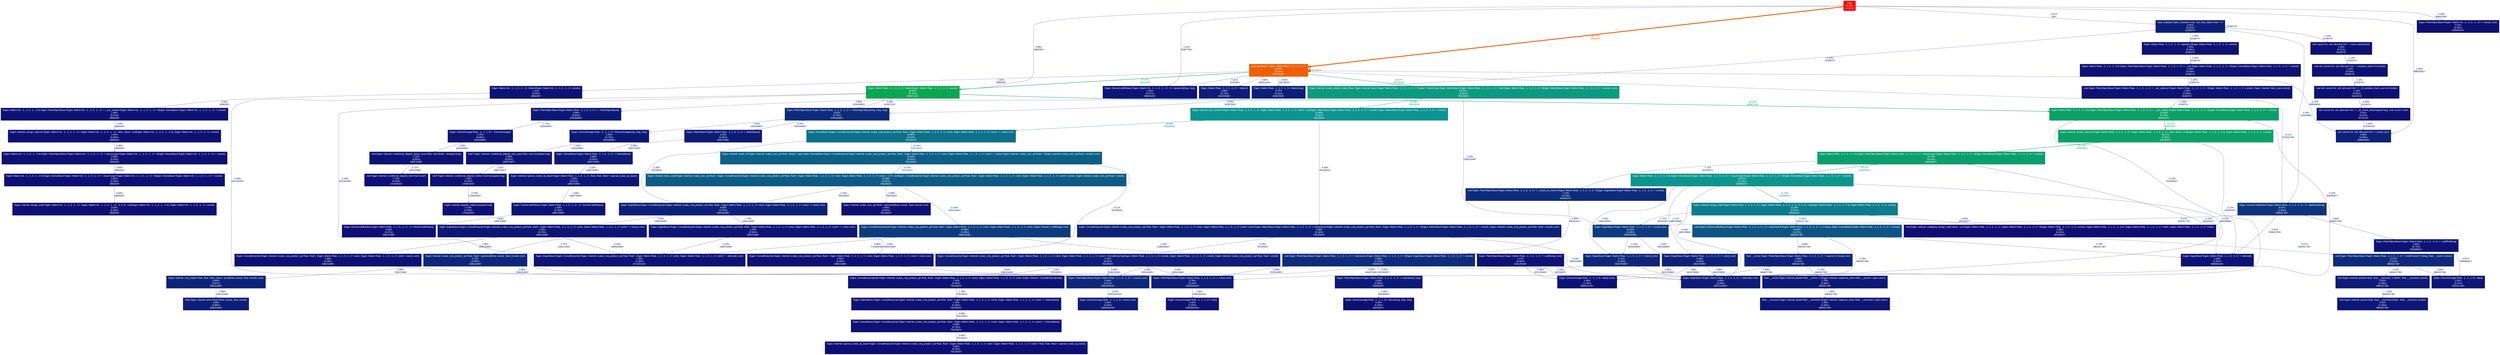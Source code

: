 digraph {
	graph [ranksep=0.25, fontname=Arial, nodesep=0.125];
	node [fontname=Arial, style=filled, height=0, width=0, shape=box, fontcolor=white];
	edge [fontname=Arial];
	1 [color="#fe0400", fontcolor="#ffffff", fontsize="10.00", label="main\n99.65%\n(0.41%)"];
	1 -> 2 [color="#f05e02", label="90.37%\n1856200×", arrowsize="0.95", fontsize="10.00", fontcolor="#f05e02", labeldistance="3.61", penwidth="3.61"];
	1 -> 3 [color="#0d1074", label="0.88%\n1856200×", arrowsize="0.35", fontsize="10.00", fontcolor="#0d1074", labeldistance="0.50", penwidth="0.50"];
	1 -> 26 [color="#0d1375", label="1.46%\n46887662×", arrowsize="0.35", fontsize="10.00", fontcolor="#0d1375", labeldistance="0.50", penwidth="0.50"];
	1 -> 32 [color="#0d1e78", label="4.01%\n100×", arrowsize="0.35", fontsize="10.00", fontcolor="#0d1e78", labeldistance="0.50", penwidth="0.50"];
	1 -> 54 [color="#0d1375", label="1.51%\n51857784×", arrowsize="0.35", fontsize="10.00", fontcolor="#0d1375", labeldistance="0.50", penwidth="0.50"];
	1 -> 87 [color="#0d0e73", label="0.29%\n89493766×", arrowsize="0.35", fontsize="10.00", fontcolor="#0d0e73", labeldistance="0.50", penwidth="0.50"];
	2 [color="#f05e02", fontcolor="#ffffff", fontsize="10.00", label="eval_tree(Node*, Eigen::Matrix<float, -1, 1, 0, -1, 1>)\n90.37%\n(4.05%)\n81067123×"];
	2 -> 67 [color="#0d1274", label="1.21%\n1856200×", arrowsize="0.35", fontsize="10.00", fontcolor="#0d1274", labeldistance="0.50", penwidth="0.50"];
	2 -> 3 [color="#0ba557", label="37.67%\n79210923×", arrowsize="0.61", fontsize="10.00", fontcolor="#0ba557", labeldistance="1.51", penwidth="1.51"];
	2 -> 37 [color="#0d1c77", label="3.58%\n158421846×", arrowsize="0.35", fontsize="10.00", fontcolor="#0d1c77", labeldistance="0.50", penwidth="0.50"];
	2 -> 7 [color="#0c9982", label="29.07%\n79210923×", arrowsize="0.54", fontsize="10.00", fontcolor="#0c9982", labeldistance="1.16", penwidth="1.16"];
	2 -> 2 [color="#f05e02", label="79210923×", arrowsize="0.95", fontsize="10.00", fontcolor="#f05e02", labeldistance="3.61", penwidth="3.61"];
	2 -> 17 [color="#0d317d", label="8.12%\n237632769×", arrowsize="0.35", fontsize="10.00", fontcolor="#0d317d", labeldistance="0.50", penwidth="0.50"];
	2 -> 35 [color="#0d1c77", label="3.58%\n79210923×", arrowsize="0.35", fontsize="10.00", fontcolor="#0d1c77", labeldistance="0.50", penwidth="0.50"];
	2 -> 54 [color="#0d0d73", label="0.11%\n3742320×", arrowsize="0.35", fontsize="10.00", fontcolor="#0d0d73", labeldistance="0.50", penwidth="0.50"];
	2 -> 26 [color="#0d1876", label="2.70%\n86650683×", arrowsize="0.35", fontsize="10.00", fontcolor="#0d1876", labeldistance="0.50", penwidth="0.50"];
	3 [color="#0ba652", fontcolor="#ffffff", fontsize="10.00", label="Eigen::Matrix<float, -1, 1, 0, -1, 1>::Matrix(Eigen::Matrix<float, -1, 1, 0, -1, 1> const&)\n38.56%\n(0.70%)\n81067123×"];
	3 -> 20 [color="#0d1b77", label="3.28%\n81067123×", arrowsize="0.35", fontsize="10.00", fontcolor="#0d1b77", labeldistance="0.50", penwidth="0.50"];
	3 -> 4 [color="#0b9f6d", label="33.36%\n81067123×", arrowsize="0.58", fontsize="10.00", fontcolor="#0b9f6d", labeldistance="1.33", penwidth="1.33"];
	3 -> 22 [color="#0d1074", label="0.69%\n162134246×", arrowsize="0.35", fontsize="10.00", fontcolor="#0d1074", labeldistance="0.50", penwidth="0.50"];
	3 -> 33 [color="#0d0f73", label="0.44%\n162134246×", arrowsize="0.35", fontsize="10.00", fontcolor="#0d0f73", labeldistance="0.50", penwidth="0.50"];
	4 [color="#0ba067", fontcolor="#ffffff", fontsize="10.00", label="Eigen::Matrix<float, -1, 1, 0, -1, 1>& Eigen::PlainObjectBase<Eigen::Matrix<float, -1, 1, 0, -1, 1> >::_set_noalias<Eigen::Matrix<float, -1, 1, 0, -1, 1> >(Eigen::DenseBase<Eigen::Matrix<float, -1, 1, 0, -1, 1> > const&)\n34.65%\n(0.19%)\n84205497×"];
	4 -> 36 [color="#0d0d73", label="0.12%\n84205497×", arrowsize="0.35", fontsize="10.00", fontcolor="#0d0d73", labeldistance="0.50", penwidth="0.50"];
	4 -> 5 [color="#0ba069", label="34.21%\n84205497×", arrowsize="0.58", fontsize="10.00", fontcolor="#0ba069", labeldistance="1.37", penwidth="1.37"];
	4 -> 55 [color="#0d0d73", label="0.13%\n84205497×", arrowsize="0.35", fontsize="10.00", fontcolor="#0d0d73", labeldistance="0.50", penwidth="0.50"];
	5 [color="#0ba069", fontcolor="#ffffff", fontsize="10.00", label="Eigen::internal::assign_selector<Eigen::Matrix<float, -1, 1, 0, -1, 1>, Eigen::Matrix<float, -1, 1, 0, -1, 1>, false, false>::run(Eigen::Matrix<float, -1, 1, 0, -1, 1>&, Eigen::Matrix<float, -1, 1, 0, -1, 1> const&)\n34.21%\n(0.36%)\n84205497×"];
	5 -> 36 [color="#0d0d73", label="0.12%\n84205497×", arrowsize="0.35", fontsize="10.00", fontcolor="#0d0d73", labeldistance="0.50", penwidth="0.50"];
	5 -> 6 [color="#0b9f6c", label="33.73%\n84205497×", arrowsize="0.58", fontsize="10.00", fontcolor="#0b9f6c", labeldistance="1.35", penwidth="1.35"];
	6 [color="#0b9f6c", fontcolor="#ffffff", fontsize="10.00", label="Eigen::Matrix<float, -1, 1, 0, -1, 1>& Eigen::PlainObjectBase<Eigen::Matrix<float, -1, 1, 0, -1, 1> >::lazyAssign<Eigen::Matrix<float, -1, 1, 0, -1, 1> >(Eigen::DenseBase<Eigen::Matrix<float, -1, 1, 0, -1, 1> > const&)\n33.73%\n(0.41%)\n84205497×"];
	6 -> 8 [color="#0c958f", label="26.07%\n84205497×", arrowsize="0.51", fontsize="10.00", fontcolor="#0c958f", labeldistance="1.04", penwidth="1.04"];
	6 -> 18 [color="#0d2c7c", label="7.12%\n84205497×", arrowsize="0.35", fontsize="10.00", fontcolor="#0d2c7c", labeldistance="0.50", penwidth="0.50"];
	6 -> 36 [color="#0d0d73", label="0.12%\n84205497×", arrowsize="0.35", fontsize="10.00", fontcolor="#0d0d73", labeldistance="0.50", penwidth="0.50"];
	7 [color="#0c9982", fontcolor="#ffffff", fontsize="10.00", label="Eigen::internal::scalar_product_traits<float, Eigen::internal::traits<Eigen::Matrix<float, -1, 1, 0, -1, 1> >::Scalar>::ReturnType Eigen::MatrixBase<Eigen::Matrix<float, -1, 1, 0, -1, 1> >::dot<Eigen::Matrix<float, -1, 1, 0, -1, 1> >(Eigen::MatrixBase<Eigen::Matrix<float, -1, 1, 0, -1, 1> > const&) const\n29.07%\n(0.96%)\n79210923×"];
	7 -> 16 [color="#0d1a77", label="3.23%\n158421846×", arrowsize="0.35", fontsize="10.00", fontcolor="#0d1a77", labeldistance="0.50", penwidth="0.50"];
	7 -> 9 [color="#0c9393", label="24.88%\n79210923×", arrowsize="0.50", fontsize="10.00", fontcolor="#0c9393", labeldistance="1.00", penwidth="1.00"];
	8 [color="#0c958f", fontcolor="#ffffff", fontsize="10.00", label="Eigen::Matrix<float, -1, 1, 0, -1, 1>& Eigen::DenseBase<Eigen::Matrix<float, -1, 1, 0, -1, 1> >::lazyAssign<Eigen::Matrix<float, -1, 1, 0, -1, 1> >(Eigen::DenseBase<Eigen::Matrix<float, -1, 1, 0, -1, 1> > const&)\n26.07%\n(1.13%)\n84205497×"];
	8 -> 36 [color="#0d0e73", label="0.24%\n168410994×", arrowsize="0.35", fontsize="10.00", fontcolor="#0d0e73", labeldistance="0.50", penwidth="0.50"];
	8 -> 28 [color="#0d1274", label="1.17%\n168410994×", arrowsize="0.35", fontsize="10.00", fontcolor="#0d1274", labeldistance="0.50", penwidth="0.50"];
	8 -> 10 [color="#0c7c8f", label="21.35%\n84205497×", arrowsize="0.46", fontsize="10.00", fontcolor="#0c7c8f", labeldistance="0.85", penwidth="0.85"];
	8 -> 55 [color="#0d0e73", label="0.27%\n168410994×", arrowsize="0.35", fontsize="10.00", fontcolor="#0d0e73", labeldistance="0.50", penwidth="0.50"];
	8 -> 24 [color="#0d1375", label="1.45%\n168410994×", arrowsize="0.35", fontsize="10.00", fontcolor="#0d1375", labeldistance="0.50", penwidth="0.50"];
	9 [color="#0c9393", fontcolor="#ffffff", fontsize="10.00", label="Eigen::internal::dot_nocheck<Eigen::Matrix<float, -1, 1, 0, -1, 1>, Eigen::Matrix<float, -1, 1, 0, -1, 1>, false>::run(Eigen::MatrixBase<Eigen::Matrix<float, -1, 1, 0, -1, 1> > const&, Eigen::MatrixBase<Eigen::Matrix<float, -1, 1, 0, -1, 1> > const&)\n24.88%\n(0.81%)\n79210923×"];
	9 -> 11 [color="#0c718c", label="19.60%\n79210923×", arrowsize="0.44", fontsize="10.00", fontcolor="#0c718c", labeldistance="0.78", penwidth="0.78"];
	9 -> 30 [color="#0d2078", label="4.38%\n79210923×", arrowsize="0.35", fontsize="10.00", fontcolor="#0d2078", labeldistance="0.50", penwidth="0.50"];
	10 [color="#0c7c8f", fontcolor="#ffffff", fontsize="10.00", label="Eigen::internal::assign_impl<Eigen::Matrix<float, -1, 1, 0, -1, 1>, Eigen::Matrix<float, -1, 1, 0, -1, 1>, 3, 0, 0>::run(Eigen::Matrix<float, -1, 1, 0, -1, 1>&, Eigen::Matrix<float, -1, 1, 0, -1, 1> const&)\n21.35%\n(3.92%)\n84205497×"];
	10 -> 16 [color="#0d1475", label="1.72%\n84205497×", arrowsize="0.35", fontsize="10.00", fontcolor="#0d1475", labeldistance="0.50", penwidth="0.50"];
	10 -> 83 [color="#0d0f74", label="0.65%\n84205497×", arrowsize="0.35", fontsize="10.00", fontcolor="#0d0f74", labeldistance="0.50", penwidth="0.50"];
	10 -> 14 [color="#0c5486", label="14.80%\n486402738×", arrowsize="0.38", fontsize="10.00", fontcolor="#0c5486", labeldistance="0.59", penwidth="0.59"];
	11 [color="#0c718c", fontcolor="#ffffff", fontsize="10.00", label="Eigen::DenseBase<Eigen::CwiseBinaryOp<Eigen::internal::scalar_conj_product_op<float, float>, Eigen::Matrix<float, -1, 1, 0, -1, 1> const, Eigen::Matrix<float, -1, 1, 0, -1, 1> const> >::sum() const\n19.60%\n(0.63%)\n79210923×"];
	11 -> 12 [color="#0c5f88", label="16.64%\n79210923×", arrowsize="0.41", fontsize="10.00", fontcolor="#0c5f88", labeldistance="0.67", penwidth="0.67"];
	11 -> 29 [color="#0d1676", label="2.25%\n79210923×", arrowsize="0.35", fontsize="10.00", fontcolor="#0d1676", labeldistance="0.50", penwidth="0.50"];
	12 [color="#0c5f88", fontcolor="#ffffff", fontsize="10.00", label="Eigen::internal::result_of<Eigen::internal::scalar_sum_op<float> (float)>::type Eigen::DenseBase<Eigen::CwiseBinaryOp<Eigen::internal::scalar_conj_product_op<float, float>, Eigen::Matrix<float, -1, 1, 0, -1, 1> const, Eigen::Matrix<float, -1, 1, 0, -1, 1> const> >::redux<Eigen::internal::scalar_sum_op<float> >(Eigen::internal::scalar_sum_op<float> const&) const\n16.64%\n(0.54%)\n79210923×"];
	12 -> 66 [color="#0d0d73", label="0.11%\n79210923×", arrowsize="0.35", fontsize="10.00", fontcolor="#0d0d73", labeldistance="0.50", penwidth="0.50"];
	12 -> 13 [color="#0c5b87", label="15.99%\n79210923×", arrowsize="0.40", fontsize="10.00", fontcolor="#0c5b87", labeldistance="0.64", penwidth="0.64"];
	13 [color="#0c5b87", fontcolor="#ffffff", fontsize="10.00", label="Eigen::internal::redux_impl<Eigen::internal::scalar_sum_op<float>, Eigen::CwiseBinaryOp<Eigen::internal::scalar_conj_product_op<float, float>, Eigen::Matrix<float, -1, 1, 0, -1, 1> const, Eigen::Matrix<float, -1, 1, 0, -1, 1> const>, 3, 0>::run(Eigen::CwiseBinaryOp<Eigen::internal::scalar_conj_product_op<float, float>, Eigen::Matrix<float, -1, 1, 0, -1, 1> const, Eigen::Matrix<float, -1, 1, 0, -1, 1> const> const&, Eigen::internal::scalar_sum_op<float> const&)\n15.99%\n(2.91%)\n79210923×"];
	13 -> 29 [color="#0d1676", label="2.25%\n79210923×", arrowsize="0.35", fontsize="10.00", fontcolor="#0d1676", labeldistance="0.50", penwidth="0.50"];
	13 -> 85 [color="#0d0f73", label="0.56%\n79210923×", arrowsize="0.35", fontsize="10.00", fontcolor="#0d0f73", labeldistance="0.50", penwidth="0.50"];
	13 -> 15 [color="#0d3b80", label="10.08%\n158421846×", arrowsize="0.35", fontsize="10.00", fontcolor="#0d3b80", labeldistance="0.50", penwidth="0.50"];
	14 [color="#0c5486", fontcolor="#ffffff", fontsize="10.00", label="void Eigen::DenseCoeffsBase<Eigen::Matrix<float, -1, 1, 0, -1, 1>, 1>::copyPacket<Eigen::Matrix<float, -1, 1, 0, -1, 1>, 1, 1>(long, Eigen::DenseBase<Eigen::Matrix<float, -1, 1, 0, -1, 1> > const&)\n14.80%\n(2.27%)\n486402738×"];
	14 -> 27 [color="#0d2179", label="4.68%\n486402738×", arrowsize="0.35", fontsize="10.00", fontcolor="#0d2179", labeldistance="0.50", penwidth="0.50"];
	14 -> 36 [color="#0d1074", label="0.70%\n486402738×", arrowsize="0.35", fontsize="10.00", fontcolor="#0d1074", labeldistance="0.50", penwidth="0.50"];
	14 -> 21 [color="#0d297b", label="6.37%\n486402738×", arrowsize="0.35", fontsize="10.00", fontcolor="#0d297b", labeldistance="0.50", penwidth="0.50"];
	14 -> 55 [color="#0d1074", label="0.78%\n486402738×", arrowsize="0.35", fontsize="10.00", fontcolor="#0d1074", labeldistance="0.50", penwidth="0.50"];
	15 [color="#0d3b80", fontcolor="#ffffff", fontsize="10.00", label="Eigen::CwiseBinaryOpImpl<Eigen::internal::scalar_conj_product_op<float, float>, Eigen::Matrix<float, -1, 1, 0, -1, 1> const, Eigen::Matrix<float, -1, 1, 0, -1, 1> const, Eigen::Dense>::coeff(long) const\n10.08%\n(1.28%)\n158421846×"];
	15 -> 65 [color="#0d1274", label="1.25%\n316843692×", arrowsize="0.35", fontsize="10.00", fontcolor="#0d1274", labeldistance="0.50", penwidth="0.50"];
	15 -> 66 [color="#0d1074", label="0.68%\n475265538×", arrowsize="0.35", fontsize="10.00", fontcolor="#0d1074", labeldistance="0.50", penwidth="0.50"];
	15 -> 23 [color="#0d267a", label="5.75%\n158421846×", arrowsize="0.35", fontsize="10.00", fontcolor="#0d267a", labeldistance="0.50", penwidth="0.50"];
	16 [color="#0d3b80", fontcolor="#ffffff", fontsize="10.00", label="Eigen::EigenBase<Eigen::Matrix<float, -1, 1, 0, -1, 1> >::size() const\n10.05%\n(2.38%)\n493259096×"];
	16 -> 24 [color="#0d1f78", label="4.25%\n493259096×", arrowsize="0.35", fontsize="10.00", fontcolor="#0d1f78", labeldistance="0.50", penwidth="0.50"];
	16 -> 28 [color="#0d1b77", label="3.42%\n493259096×", arrowsize="0.35", fontsize="10.00", fontcolor="#0d1b77", labeldistance="0.50", penwidth="0.50"];
	17 [color="#0d337e", fontcolor="#ffffff", fontsize="10.00", label="Eigen::DenseCoeffsBase<Eigen::Matrix<float, -1, 1, 0, -1, 1>, 1>::operator()(long)\n8.57%\n(1.50%)\n250631753×"];
	17 -> 16 [color="#0d2379", label="5.11%\n250631753×", arrowsize="0.35", fontsize="10.00", fontcolor="#0d2379", labeldistance="0.50", penwidth="0.50"];
	17 -> 56 [color="#0d1375", label="1.56%\n250631753×", arrowsize="0.35", fontsize="10.00", fontcolor="#0d1375", labeldistance="0.50", penwidth="0.50"];
	17 -> 55 [color="#0d0e73", label="0.40%\n250631753×", arrowsize="0.35", fontsize="10.00", fontcolor="#0d0e73", labeldistance="0.50", penwidth="0.50"];
	18 [color="#0d2c7c", fontcolor="#ffffff", fontsize="10.00", label="void Eigen::PlainObjectBase<Eigen::Matrix<float, -1, 1, 0, -1, 1> >::_resize_to_match<Eigen::Matrix<float, -1, 1, 0, -1, 1> >(Eigen::EigenBase<Eigen::Matrix<float, -1, 1, 0, -1, 1> > const&)\n7.12%\n(0.13%)\n84205497×"];
	18 -> 19 [color="#0d2c7c", label="6.99%\n84205497×", arrowsize="0.35", fontsize="10.00", fontcolor="#0d2c7c", labeldistance="0.50", penwidth="0.50"];
	19 [color="#0d2c7c", fontcolor="#ffffff", fontsize="10.00", label="void Eigen::PlainObjectBase<Eigen::Matrix<float, -1, 1, 0, -1, 1> >::resizeLike<Eigen::Matrix<float, -1, 1, 0, -1, 1> >(Eigen::EigenBase<Eigen::Matrix<float, -1, 1, 0, -1, 1> > const&)\n6.99%\n(1.91%)\n84205497×"];
	19 -> 41 [color="#0d1a77", label="3.20%\n84205497×", arrowsize="0.35", fontsize="10.00", fontcolor="#0d1a77", labeldistance="0.50", penwidth="0.50"];
	19 -> 36 [color="#0d0d73", label="0.12%\n84205497×", arrowsize="0.35", fontsize="10.00", fontcolor="#0d0d73", labeldistance="0.50", penwidth="0.50"];
	19 -> 22 [color="#0d1174", label="1.08%\n252616491×", arrowsize="0.35", fontsize="10.00", fontcolor="#0d1174", labeldistance="0.50", penwidth="0.50"];
	19 -> 33 [color="#0d1074", label="0.69%\n252616491×", arrowsize="0.35", fontsize="10.00", fontcolor="#0d1074", labeldistance="0.50", penwidth="0.50"];
	20 [color="#0d2a7b", fontcolor="#ffffff", fontsize="10.00", label="Eigen::PlainObjectBase<Eigen::Matrix<float, -1, 1, 0, -1, 1> >::PlainObjectBase(long, long, long)\n6.62%\n(0.73%)\n163434982×"];
	20 -> 40 [color="#0d1b77", label="3.24%\n163434982×", arrowsize="0.35", fontsize="10.00", fontcolor="#0d1b77", labeldistance="0.50", penwidth="0.50"];
	20 -> 45 [color="#0d1876", label="2.64%\n163434982×", arrowsize="0.35", fontsize="10.00", fontcolor="#0d1876", labeldistance="0.50", penwidth="0.50"];
	21 [color="#0d297b", fontcolor="#ffffff", fontsize="10.00", label="void Eigen::PlainObjectBase<Eigen::Matrix<float, -1, 1, 0, -1, 1> >::writePacket<1>(long, float __vector const&)\n6.37%\n(1.31%)\n486402738×"];
	21 -> 46 [color="#0d1475", label="1.64%\n486402738×", arrowsize="0.35", fontsize="10.00", fontcolor="#0d1475", labeldistance="0.50", penwidth="0.50"];
	21 -> 38 [color="#0d1b77", label="3.42%\n486402738×", arrowsize="0.35", fontsize="10.00", fontcolor="#0d1b77", labeldistance="0.50", penwidth="0.50"];
	22 [color="#0d277a", fontcolor="#ffffff", fontsize="10.00", label="Eigen::PlainObjectBase<Eigen::Matrix<float, -1, 1, 0, -1, 1> >::rows() const\n5.94%\n(2.61%)\n1393264519×"];
	22 -> 39 [color="#0d1b77", label="3.33%\n1393264519×", arrowsize="0.35", fontsize="10.00", fontcolor="#0d1b77", labeldistance="0.50", penwidth="0.50"];
	23 [color="#0d267a", fontcolor="#ffffff", fontsize="10.00", label="Eigen::internal::scalar_conj_product_op<float, float>::operator()(float const&, float const&) const\n5.75%\n(0.90%)\n158421846×"];
	23 -> 25 [color="#0d2279", label="4.85%\n158421846×", arrowsize="0.35", fontsize="10.00", fontcolor="#0d2279", labeldistance="0.50", penwidth="0.50"];
	24 [color="#0d267a", fontcolor="#ffffff", fontsize="10.00", label="Eigen::EigenBase<Eigen::Matrix<float, -1, 1, 0, -1, 1> >::rows() const\n5.71%\n(1.93%)\n661670090×"];
	24 -> 36 [color="#0d1174", label="0.95%\n661670090×", arrowsize="0.35", fontsize="10.00", fontcolor="#0d1174", labeldistance="0.50", penwidth="0.50"];
	24 -> 22 [color="#0d1976", label="2.82%\n661670090×", arrowsize="0.35", fontsize="10.00", fontcolor="#0d1976", labeldistance="0.50", penwidth="0.50"];
	25 [color="#0d2279", fontcolor="#ffffff", fontsize="10.00", label="Eigen::internal::conj_helper<float, float, false, false>::pmul(float const&, float const&) const\n4.85%\n(0.87%)\n158421846×"];
	25 -> 31 [color="#0d1e78", label="3.98%\n158421846×", arrowsize="0.35", fontsize="10.00", fontcolor="#0d1e78", labeldistance="0.50", penwidth="0.50"];
	26 [color="#0d2179", fontcolor="#ffffff", fontsize="10.00", label="std::vector<int, std::allocator<int> >::size() const\n4.68%\n(4.68%)\n149850640×"];
	27 [color="#0d2179", fontcolor="#ffffff", fontsize="10.00", label="float __vector Eigen::PlainObjectBase<Eigen::Matrix<float, -1, 1, 0, -1, 1> >::packet<1>(long) const\n4.68%\n(1.01%)\n486402738×"];
	27 -> 60 [color="#0d1074", label="0.88%\n486402738×", arrowsize="0.35", fontsize="10.00", fontcolor="#0d1074", labeldistance="0.50", penwidth="0.50"];
	27 -> 44 [color="#0d1976", label="2.79%\n486402738×", arrowsize="0.35", fontsize="10.00", fontcolor="#0d1976", labeldistance="0.50", penwidth="0.50"];
	28 [color="#0d2179", fontcolor="#ffffff", fontsize="10.00", label="Eigen::EigenBase<Eigen::Matrix<float, -1, 1, 0, -1, 1> >::cols() const\n4.58%\n(1.83%)\n661670090×"];
	28 -> 33 [color="#0d1475", label="1.80%\n661670090×", arrowsize="0.35", fontsize="10.00", fontcolor="#0d1475", labeldistance="0.50", penwidth="0.50"];
	28 -> 36 [color="#0d1174", label="0.95%\n661670090×", arrowsize="0.35", fontsize="10.00", fontcolor="#0d1174", labeldistance="0.50", penwidth="0.50"];
	29 [color="#0d2079", fontcolor="#ffffff", fontsize="10.00", label="Eigen::EigenBase<Eigen::CwiseBinaryOp<Eigen::internal::scalar_conj_product_op<float, float>, Eigen::Matrix<float, -1, 1, 0, -1, 1> const, Eigen::Matrix<float, -1, 1, 0, -1, 1> const> >::size() const\n4.50%\n(0.76%)\n158421846×"];
	29 -> 50 [color="#0d1575", label="2.04%\n158421846×", arrowsize="0.35", fontsize="10.00", fontcolor="#0d1575", labeldistance="0.50", penwidth="0.50"];
	29 -> 53 [color="#0d1475", label="1.70%\n158421846×", arrowsize="0.35", fontsize="10.00", fontcolor="#0d1475", labeldistance="0.50", penwidth="0.50"];
	30 [color="#0d2078", fontcolor="#ffffff", fontsize="10.00", label="Eigen::CwiseBinaryOp<Eigen::internal::scalar_conj_product_op<float, float>, Eigen::Matrix<float, -1, 1, 0, -1, 1> const, Eigen::Matrix<float, -1, 1, 0, -1, 1> const> const Eigen::MatrixBase<Eigen::Matrix<float, -1, 1, 0, -1, 1> >::binaryExpr<Eigen::internal::scalar_conj_product_op<float, float>, Eigen::Matrix<float, -1, 1, 0, -1, 1> >(Eigen::MatrixBase<Eigen::Matrix<float, -1, 1, 0, -1, 1> > const&, Eigen::internal::scalar_conj_product_op<float, float> const&) const\n4.38%\n(0.40%)\n79210923×"];
	30 -> 34 [color="#0d1d78", label="3.76%\n79210923×", arrowsize="0.35", fontsize="10.00", fontcolor="#0d1d78", labeldistance="0.50", penwidth="0.50"];
	30 -> 36 [color="#0d0e73", label="0.23%\n158421846×", arrowsize="0.35", fontsize="10.00", fontcolor="#0d0e73", labeldistance="0.50", penwidth="0.50"];
	31 [color="#0d1e78", fontcolor="#ffffff", fontsize="10.00", label="float Eigen::internal::pmul<float>(float const&, float const&)\n3.98%\n(3.98%)\n158421846×"];
	32 [color="#0d1e78", fontcolor="#ffffff", fontsize="10.00", label="load_node(std::basic_ifstream<char, std::char_traits<char> >*)\n4.01%\n(0.31%)\n3138374×"];
	32 -> 32 [color="#0d1e78", label="3138274×", arrowsize="0.35", fontsize="10.00", fontcolor="#0d1e78", labeldistance="0.50", penwidth="0.50"];
	32 -> 35 [color="#0d0d73", label="0.14%\n3138374×", arrowsize="0.35", fontsize="10.00", fontcolor="#0d0d73", labeldistance="0.50", penwidth="0.50"];
	32 -> 17 [color="#0d0f73", label="0.43%\n12553496×", arrowsize="0.35", fontsize="10.00", fontcolor="#0d0f73", labeldistance="0.50", penwidth="0.50"];
	32 -> 62 [color="#0d1274", label="1.35%\n3138374×", arrowsize="0.35", fontsize="10.00", fontcolor="#0d1274", labeldistance="0.50", penwidth="0.50"];
	32 -> 69 [color="#0d1174", label="1.15%\n3142674×", arrowsize="0.35", fontsize="10.00", fontcolor="#0d1174", labeldistance="0.50", penwidth="0.50"];
	33 [color="#0d1d78", fontcolor="#ffffff", fontsize="10.00", label="Eigen::PlainObjectBase<Eigen::Matrix<float, -1, 1, 0, -1, 1> >::cols() const\n3.79%\n(2.24%)\n1393264519×"];
	33 -> 58 [color="#0d1375", label="1.55%\n1393264519×", arrowsize="0.35", fontsize="10.00", fontcolor="#0d1375", labeldistance="0.50", penwidth="0.50"];
	34 [color="#0d1d78", fontcolor="#ffffff", fontsize="10.00", label="Eigen::CwiseBinaryOp<Eigen::internal::scalar_conj_product_op<float, float>, Eigen::Matrix<float, -1, 1, 0, -1, 1> const, Eigen::Matrix<float, -1, 1, 0, -1, 1> const>::CwiseBinaryOp(Eigen::Matrix<float, -1, 1, 0, -1, 1> const&, Eigen::Matrix<float, -1, 1, 0, -1, 1> const&, Eigen::internal::scalar_conj_product_op<float, float> const&)\n3.76%\n(0.95%)\n79210923×"];
	34 -> 33 [color="#0d0f73", label="0.43%\n158421846×", arrowsize="0.35", fontsize="10.00", fontcolor="#0d0f73", labeldistance="0.50", penwidth="0.50"];
	34 -> 59 [color="#0d1375", label="1.54%\n79210923×", arrowsize="0.35", fontsize="10.00", fontcolor="#0d1375", labeldistance="0.50", penwidth="0.50"];
	34 -> 22 [color="#0d1074", label="0.68%\n158421846×", arrowsize="0.35", fontsize="10.00", fontcolor="#0d1074", labeldistance="0.50", penwidth="0.50"];
	35 [color="#0d1d78", fontcolor="#ffffff", fontsize="10.00", label="Eigen::Matrix<float, -1, 1, 0, -1, 1>::Matrix(long)\n3.72%\n(0.31%)\n82367859×"];
	35 -> 20 [color="#0d1b77", label="3.33%\n82367859×", arrowsize="0.35", fontsize="10.00", fontcolor="#0d1b77", labeldistance="0.50", penwidth="0.50"];
	36 [color="#0d1c77", fontcolor="#ffffff", fontsize="10.00", label="Eigen::EigenBase<Eigen::Matrix<float, -1, 1, 0, -1, 1> >::derived() const\n3.69%\n(3.69%)\n2567018365×"];
	37 [color="#0d1c77", fontcolor="#ffffff", fontsize="10.00", label="Eigen::Matrix<float, -1, 1, 0, -1, 1>::~Matrix()\n3.69%\n(0.73%)\n163434982×"];
	37 -> 42 [color="#0d1977", label="2.96%\n163434982×", arrowsize="0.35", fontsize="10.00", fontcolor="#0d1977", labeldistance="0.50", penwidth="0.50"];
	38 [color="#0d1b77", fontcolor="#ffffff", fontsize="10.00", label="void Eigen::internal::pstoret<float, float __vector(4), 1>(float*, float __vector(4) const&)\n3.42%\n(1.09%)\n486402738×"];
	38 -> 47 [color="#0d1776", label="2.33%\n486402738×", arrowsize="0.35", fontsize="10.00", fontcolor="#0d1776", labeldistance="0.50", penwidth="0.50"];
	39 [color="#0d1b77", fontcolor="#ffffff", fontsize="10.00", label="Eigen::DenseStorage<float, -1, -1, 1, 0>::rows() const\n3.33%\n(3.33%)\n1393264519×"];
	40 [color="#0d1b77", fontcolor="#ffffff", fontsize="10.00", label="Eigen::MatrixBase<Eigen::Matrix<float, -1, 1, 0, -1, 1> >::MatrixBase()\n3.30%\n(0.45%)\n166573356×"];
	40 -> 43 [color="#0d1976", label="2.86%\n166573356×", arrowsize="0.35", fontsize="10.00", fontcolor="#0d1976", labeldistance="0.50", penwidth="0.50"];
	41 [color="#0d1a77", fontcolor="#ffffff", fontsize="10.00", label="Eigen::PlainObjectBase<Eigen::Matrix<float, -1, 1, 0, -1, 1> >::resize(long, long)\n3.20%\n(2.65%)\n84205497×"];
	41 -> 86 [color="#0d0f73", label="0.55%\n84205497×", arrowsize="0.35", fontsize="10.00", fontcolor="#0d0f73", labeldistance="0.50", penwidth="0.50"];
	42 [color="#0d1977", fontcolor="#ffffff", fontsize="10.00", label="Eigen::PlainObjectBase<Eigen::Matrix<float, -1, 1, 0, -1, 1> >::~PlainObjectBase()\n2.96%\n(0.82%)\n163434982×"];
	42 -> 49 [color="#0d1675", label="2.14%\n163434982×", arrowsize="0.35", fontsize="10.00", fontcolor="#0d1675", labeldistance="0.50", penwidth="0.50"];
	43 [color="#0d1976", fontcolor="#ffffff", fontsize="10.00", label="Eigen::DenseBase<Eigen::Matrix<float, -1, 1, 0, -1, 1> >::DenseBase()\n2.86%\n(0.65%)\n166573356×"];
	43 -> 48 [color="#0d1676", label="2.20%\n166573356×", arrowsize="0.35", fontsize="10.00", fontcolor="#0d1676", labeldistance="0.50", penwidth="0.50"];
	44 [color="#0d1976", fontcolor="#ffffff", fontsize="10.00", label="float __vector Eigen::internal::ploadt<float __vector, 1>(Eigen::internal::unpacket_traits<float __vector>::type const*)\n2.79%\n(0.86%)\n486402738×"];
	44 -> 52 [color="#0d1575", label="1.93%\n486402738×", arrowsize="0.35", fontsize="10.00", fontcolor="#0d1575", labeldistance="0.50", penwidth="0.50"];
	45 [color="#0d1876", fontcolor="#ffffff", fontsize="10.00", label="Eigen::DenseStorage<float, -1, -1, 1, 0>::DenseStorage(long, long, long)\n2.64%\n(0.74%)\n163434982×"];
	45 -> 51 [color="#0d1575", label="1.90%\n163434982×", arrowsize="0.35", fontsize="10.00", fontcolor="#0d1575", labeldistance="0.50", penwidth="0.50"];
	46 [color="#0d1776", fontcolor="#ffffff", fontsize="10.00", label="Eigen::DenseStorage<float, -1, -1, 1, 0>::data()\n2.51%\n(2.51%)\n743311239×"];
	47 [color="#0d1776", fontcolor="#ffffff", fontsize="10.00", label="void Eigen::internal::pstore<float, float __vector(4)>(float*, float __vector(4) const&)\n2.33%\n(2.33%)\n486402738×"];
	48 [color="#0d1676", fontcolor="#ffffff", fontsize="10.00", label="Eigen::internal::special_scalar_op_base<Eigen::Matrix<float, -1, 1, 0, -1, 1>, float, float, false>::special_scalar_op_base()\n2.20%\n(0.61%)\n166573356×"];
	48 -> 57 [color="#0d1375", label="1.59%\n166573356×", arrowsize="0.35", fontsize="10.00", fontcolor="#0d1375", labeldistance="0.50", penwidth="0.50"];
	49 [color="#0d1675", fontcolor="#ffffff", fontsize="10.00", label="Eigen::DenseStorage<float, -1, -1, 1, 0>::~DenseStorage()\n2.14%\n(0.86%)\n163434982×"];
	49 -> 64 [color="#0d1274", label="1.28%\n163434982×", arrowsize="0.35", fontsize="10.00", fontcolor="#0d1274", labeldistance="0.50", penwidth="0.50"];
	50 [color="#0d1575", fontcolor="#ffffff", fontsize="10.00", label="Eigen::EigenBase<Eigen::CwiseBinaryOp<Eigen::internal::scalar_conj_product_op<float, float>, Eigen::Matrix<float, -1, 1, 0, -1, 1> const, Eigen::Matrix<float, -1, 1, 0, -1, 1> const> >::rows() const\n2.04%\n(0.76%)\n158421846×"];
	50 -> 72 [color="#0d1174", label="1.06%\n158421846×", arrowsize="0.35", fontsize="10.00", fontcolor="#0d1174", labeldistance="0.50", penwidth="0.50"];
	50 -> 66 [color="#0d0e73", label="0.23%\n158421846×", arrowsize="0.35", fontsize="10.00", fontcolor="#0d0e73", labeldistance="0.50", penwidth="0.50"];
	51 [color="#0d1575", fontcolor="#ffffff", fontsize="10.00", label="float* Eigen::internal::conditional_aligned_new_auto<float, true>(unsigned long)\n1.94%\n(0.92%)\n166573357×"];
	51 -> 74 [color="#0d1174", label="1.01%\n166573357×", arrowsize="0.35", fontsize="10.00", fontcolor="#0d1174", labeldistance="0.50", penwidth="0.50"];
	52 [color="#0d1575", fontcolor="#ffffff", fontsize="10.00", label="float __vector(4) Eigen::internal::pload<float __vector(4)>(Eigen::internal::unpacket_traits<float __vector(4)>::type const*)\n1.93%\n(1.93%)\n486402738×"];
	53 [color="#0d1475", fontcolor="#ffffff", fontsize="10.00", label="Eigen::EigenBase<Eigen::CwiseBinaryOp<Eigen::internal::scalar_conj_product_op<float, float>, Eigen::Matrix<float, -1, 1, 0, -1, 1> const, Eigen::Matrix<float, -1, 1, 0, -1, 1> const> >::cols() const\n1.70%\n(0.55%)\n158421846×"];
	53 -> 66 [color="#0d0e73", label="0.23%\n158421846×", arrowsize="0.35", fontsize="10.00", fontcolor="#0d0e73", labeldistance="0.50", penwidth="0.50"];
	53 -> 77 [color="#0d1174", label="0.92%\n158421846×", arrowsize="0.35", fontsize="10.00", fontcolor="#0d1174", labeldistance="0.50", penwidth="0.50"];
	54 [color="#0d1475", fontcolor="#ffffff", fontsize="10.00", label="Eigen::DenseCoeffsBase<Eigen::Matrix<int, -1, -1, 0, -1, -1>, 1>::operator()(long, long)\n1.62%\n(0.47%)\n55600104×"];
	55 [color="#0d1375", fontcolor="#ffffff", fontsize="10.00", label="Eigen::EigenBase<Eigen::Matrix<float, -1, 1, 0, -1, 1> >::derived()\n1.60%\n(1.60%)\n999066104×"];
	56 [color="#0d1375", fontcolor="#ffffff", fontsize="10.00", label="Eigen::PlainObjectBase<Eigen::Matrix<float, -1, 1, 0, -1, 1> >::coeffRef(long)\n1.60%\n(0.73%)\n256908501×"];
	56 -> 46 [color="#0d1074", label="0.87%\n256908501×", arrowsize="0.35", fontsize="10.00", fontcolor="#0d1074", labeldistance="0.50", penwidth="0.50"];
	57 [color="#0d1375", fontcolor="#ffffff", fontsize="10.00", label="Eigen::DenseCoeffsBase<Eigen::Matrix<float, -1, 1, 0, -1, 1>, 3>::DenseCoeffsBase()\n1.59%\n(0.76%)\n166573356×"];
	57 -> 79 [color="#0d1074", label="0.83%\n166573356×", arrowsize="0.35", fontsize="10.00", fontcolor="#0d1074", labeldistance="0.50", penwidth="0.50"];
	58 [color="#0d1375", fontcolor="#ffffff", fontsize="10.00", label="Eigen::DenseStorage<float, -1, -1, 1, 0>::cols()\n1.55%\n(1.55%)\n1393264519×"];
	59 [color="#0d1375", fontcolor="#ffffff", fontsize="10.00", label="Eigen::CwiseBinaryOpImpl<Eigen::internal::scalar_conj_product_op<float, float>, Eigen::Matrix<float, -1, 1, 0, -1, 1> const, Eigen::Matrix<float, -1, 1, 0, -1, 1> const, Eigen::Dense>::CwiseBinaryOpImpl()\n1.54%\n(0.35%)\n79210923×"];
	59 -> 68 [color="#0d1274", label="1.19%\n79210923×", arrowsize="0.35", fontsize="10.00", fontcolor="#0d1274", labeldistance="0.50", penwidth="0.50"];
	60 [color="#0d1375", fontcolor="#ffffff", fontsize="10.00", label="Eigen::DenseStorage<float, -1, -1, 1, 0>::data() const\n1.46%\n(1.46%)\n809523178×"];
	61 [color="#0d1274", fontcolor="#ffffff", fontsize="10.00", label="Eigen::Matrix<float, -1, 1, 0, -1, 1>& Eigen::PlainObjectBase<Eigen::Matrix<float, -1, 1, 0, -1, 1> >::_set<Eigen::Matrix<float, -1, 1, 0, -1, 1> >(Eigen::DenseBase<Eigen::Matrix<float, -1, 1, 0, -1, 1> > const&)\n1.35%\n(0.03%)\n3138374×"];
	61 -> 63 [color="#0d1274", label="1.32%\n3138374×", arrowsize="0.35", fontsize="10.00", fontcolor="#0d1274", labeldistance="0.50", penwidth="0.50"];
	62 [color="#0d1274", fontcolor="#ffffff", fontsize="10.00", label="Eigen::Matrix<float, -1, 1, 0, -1, 1>::operator=(Eigen::Matrix<float, -1, 1, 0, -1, 1> const&)\n1.35%\n(0.00%)\n3138374×"];
	62 -> 61 [color="#0d1274", label="1.35%\n3138374×", arrowsize="0.35", fontsize="10.00", fontcolor="#0d1274", labeldistance="0.50", penwidth="0.50"];
	63 [color="#0d1274", fontcolor="#ffffff", fontsize="10.00", label="void Eigen::PlainObjectBase<Eigen::Matrix<float, -1, 1, 0, -1, 1> >::_set_selector<Eigen::Matrix<float, -1, 1, 0, -1, 1> >(Eigen::Matrix<float, -1, 1, 0, -1, 1> const&, Eigen::internal::false_type const&)\n1.32%\n(0.03%)\n3138374×"];
	63 -> 4 [color="#0d1274", label="1.29%\n3138374×", arrowsize="0.35", fontsize="10.00", fontcolor="#0d1274", labeldistance="0.50", penwidth="0.50"];
	64 [color="#0d1274", fontcolor="#ffffff", fontsize="10.00", label="void Eigen::internal::conditional_aligned_delete_auto<float, true>(float*, unsigned long)\n1.31%\n(0.60%)\n166573358×"];
	64 -> 80 [color="#0d1074", label="0.71%\n166573358×", arrowsize="0.35", fontsize="10.00", fontcolor="#0d1074", labeldistance="0.50", penwidth="0.50"];
	65 [color="#0d1274", fontcolor="#ffffff", fontsize="10.00", label="Eigen::PlainObjectBase<Eigen::Matrix<float, -1, 1, 0, -1, 1> >::coeff(long) const\n1.27%\n(0.69%)\n323120440×"];
	65 -> 60 [color="#0d0f73", label="0.58%\n323120440×", arrowsize="0.35", fontsize="10.00", fontcolor="#0d0f73", labeldistance="0.50", penwidth="0.50"];
	66 [color="#0d1274", fontcolor="#ffffff", fontsize="10.00", label="Eigen::EigenBase<Eigen::CwiseBinaryOp<Eigen::internal::scalar_conj_product_op<float, float>, Eigen::Matrix<float, -1, 1, 0, -1, 1> const, Eigen::Matrix<float, -1, 1, 0, -1, 1> const> >::derived() const\n1.26%\n(1.26%)\n871320153×"];
	67 [color="#0d1274", fontcolor="#ffffff", fontsize="10.00", label="Eigen::Matrix<int, -1, -1, 0, -1, -1>::Matrix(Eigen::Matrix<int, -1, -1, 0, -1, -1> const&)\n1.21%\n(0.05%)\n1856200×"];
	67 -> 73 [color="#0d1174", label="1.06%\n1856200×", arrowsize="0.35", fontsize="10.00", fontcolor="#0d1174", labeldistance="0.50", penwidth="0.50"];
	68 [color="#0d1274", fontcolor="#ffffff", fontsize="10.00", label="Eigen::MatrixBase<Eigen::CwiseBinaryOp<Eigen::internal::scalar_conj_product_op<float, float>, Eigen::Matrix<float, -1, 1, 0, -1, 1> const, Eigen::Matrix<float, -1, 1, 0, -1, 1> const> >::MatrixBase()\n1.19%\n(0.35%)\n79210923×"];
	68 -> 78 [color="#0d1074", label="0.85%\n79210923×", arrowsize="0.35", fontsize="10.00", fontcolor="#0d1074", labeldistance="0.50", penwidth="0.50"];
	69 [color="#0d1174", fontcolor="#ffffff", fontsize="10.00", label="std::vector<int, std::allocator<int> >::push_back(int&&)\n1.15%\n(0.01%)\n3142674×"];
	69 -> 70 [color="#0d1174", label="1.13%\n3142674×", arrowsize="0.35", fontsize="10.00", fontcolor="#0d1174", labeldistance="0.50", penwidth="0.50"];
	70 [color="#0d1174", fontcolor="#ffffff", fontsize="10.00", label="void std::vector<int, std::allocator<int> >::emplace_back<int>(int&&)\n1.13%\n(0.03%)\n3142674×"];
	70 -> 71 [color="#0d1174", label="1.10%\n3141874×", arrowsize="0.35", fontsize="10.00", fontcolor="#0d1174", labeldistance="0.50", penwidth="0.50"];
	71 [color="#0d1174", fontcolor="#ffffff", fontsize="10.00", label="void std::vector<int, std::allocator<int> >::_M_emplace_back_aux<int>(int&&)\n1.10%\n(0.05%)\n3141874×"];
	71 -> 88 [color="#0d0f73", label="0.50%\n3141874×", arrowsize="0.35", fontsize="10.00", fontcolor="#0d0f73", labeldistance="0.50", penwidth="0.50"];
	72 [color="#0d1174", fontcolor="#ffffff", fontsize="10.00", label="Eigen::CwiseBinaryOp<Eigen::internal::scalar_conj_product_op<float, float>, Eigen::Matrix<float, -1, 1, 0, -1, 1> const, Eigen::Matrix<float, -1, 1, 0, -1, 1> const>::rows() const\n1.06%\n(0.38%)\n158421846×"];
	72 -> 22 [color="#0d1074", label="0.68%\n158421846×", arrowsize="0.35", fontsize="10.00", fontcolor="#0d1074", labeldistance="0.50", penwidth="0.50"];
	73 [color="#0d1174", fontcolor="#ffffff", fontsize="10.00", label="Eigen::Matrix<int, -1, -1, 0, -1, -1>& Eigen::PlainObjectBase<Eigen::Matrix<int, -1, -1, 0, -1, -1> >::_set_noalias<Eigen::Matrix<int, -1, -1, 0, -1, -1> >(Eigen::DenseBase<Eigen::Matrix<int, -1, -1, 0, -1, -1> > const&)\n1.06%\n(0.01%)\n1856200×"];
	73 -> 75 [color="#0d1174", label="1.04%\n1856200×", arrowsize="0.35", fontsize="10.00", fontcolor="#0d1174", labeldistance="0.50", penwidth="0.50"];
	74 [color="#0d1174", fontcolor="#ffffff", fontsize="10.00", label="void* Eigen::internal::conditional_aligned_malloc<true>(unsigned long)\n1.04%\n(0.33%)\n170304320×"];
	74 -> 81 [color="#0d1074", label="0.70%\n170304320×", arrowsize="0.35", fontsize="10.00", fontcolor="#0d1074", labeldistance="0.50", penwidth="0.50"];
	75 [color="#0d1174", fontcolor="#ffffff", fontsize="10.00", label="Eigen::internal::assign_selector<Eigen::Matrix<int, -1, -1, 0, -1, -1>, Eigen::Matrix<int, -1, -1, 0, -1, -1>, false, false>::run(Eigen::Matrix<int, -1, -1, 0, -1, -1>&, Eigen::Matrix<int, -1, -1, 0, -1, -1> const&)\n1.04%\n(0.06%)\n1856200×"];
	75 -> 76 [color="#0d1174", label="0.98%\n1856200×", arrowsize="0.35", fontsize="10.00", fontcolor="#0d1174", labeldistance="0.50", penwidth="0.50"];
	76 [color="#0d1174", fontcolor="#ffffff", fontsize="10.00", label="Eigen::Matrix<int, -1, -1, 0, -1, -1>& Eigen::PlainObjectBase<Eigen::Matrix<int, -1, -1, 0, -1, -1> >::lazyAssign<Eigen::Matrix<int, -1, -1, 0, -1, -1> >(Eigen::DenseBase<Eigen::Matrix<int, -1, -1, 0, -1, -1> > const&)\n0.98%\n(0.05%)\n1856200×"];
	76 -> 84 [color="#0d0f74", label="0.65%\n1856200×", arrowsize="0.35", fontsize="10.00", fontcolor="#0d0f74", labeldistance="0.50", penwidth="0.50"];
	77 [color="#0d1174", fontcolor="#ffffff", fontsize="10.00", label="Eigen::CwiseBinaryOp<Eigen::internal::scalar_conj_product_op<float, float>, Eigen::Matrix<float, -1, 1, 0, -1, 1> const, Eigen::Matrix<float, -1, 1, 0, -1, 1> const>::cols() const\n0.92%\n(0.49%)\n158421846×"];
	77 -> 33 [color="#0d0f73", label="0.43%\n158421846×", arrowsize="0.35", fontsize="10.00", fontcolor="#0d0f73", labeldistance="0.50", penwidth="0.50"];
	78 [color="#0d1074", fontcolor="#ffffff", fontsize="10.00", label="Eigen::DenseBase<Eigen::CwiseBinaryOp<Eigen::internal::scalar_conj_product_op<float, float>, Eigen::Matrix<float, -1, 1, 0, -1, 1> const, Eigen::Matrix<float, -1, 1, 0, -1, 1> const> >::DenseBase()\n0.85%\n(0.19%)\n79210923×"];
	78 -> 82 [color="#0d0f74", label="0.65%\n79210923×", arrowsize="0.35", fontsize="10.00", fontcolor="#0d0f74", labeldistance="0.50", penwidth="0.50"];
	79 [color="#0d1074", fontcolor="#ffffff", fontsize="10.00", label="Eigen::DenseCoeffsBase<Eigen::Matrix<float, -1, 1, 0, -1, 1>, 1>::DenseCoeffsBase()\n0.83%\n(0.47%)\n166573356×"];
	80 [color="#0d1074", fontcolor="#ffffff", fontsize="10.00", label="void Eigen::internal::conditional_aligned_free<true>(void*)\n0.73%\n(0.49%)\n172160522×"];
	81 [color="#0d1074", fontcolor="#ffffff", fontsize="10.00", label="Eigen::internal::aligned_malloc(unsigned long)\n0.70%\n(0.59%)\n170304320×"];
	82 [color="#0d0f74", fontcolor="#ffffff", fontsize="10.00", label="Eigen::internal::special_scalar_op_base<Eigen::CwiseBinaryOp<Eigen::internal::scalar_conj_product_op<float, float>, Eigen::Matrix<float, -1, 1, 0, -1, 1> const, Eigen::Matrix<float, -1, 1, 0, -1, 1> const>, float, float, false>::special_scalar_op_base()\n0.65%\n(0.35%)\n79210923×"];
	83 [color="#0d0f74", fontcolor="#ffffff", fontsize="10.00", label="void Eigen::internal::unaligned_assign_impl<false>::run<Eigen::Matrix<float, -1, 1, 0, -1, 1>, Eigen::Matrix<float, -1, 1, 0, -1, 1> >(Eigen::Matrix<float, -1, 1, 0, -1, 1> const&, Eigen::Matrix<float, -1, 1, 0, -1, 1>&, Eigen::Matrix<float, -1, 1, 0, -1, 1>::Index, Eigen::Matrix<float, -1, 1, 0, -1, 1>::Index)\n0.65%\n(0.54%)\n84205497×"];
	84 [color="#0d0f74", fontcolor="#ffffff", fontsize="10.00", label="Eigen::Matrix<int, -1, -1, 0, -1, -1>& Eigen::DenseBase<Eigen::Matrix<int, -1, -1, 0, -1, -1> >::lazyAssign<Eigen::Matrix<int, -1, -1, 0, -1, -1> >(Eigen::DenseBase<Eigen::Matrix<int, -1, -1, 0, -1, -1> > const&)\n0.65%\n(0.06%)\n1856200×"];
	84 -> 90 [color="#0d0f73", label="0.50%\n1856200×", arrowsize="0.35", fontsize="10.00", fontcolor="#0d0f73", labeldistance="0.50", penwidth="0.50"];
	85 [color="#0d0f73", fontcolor="#ffffff", fontsize="10.00", label="Eigen::internal::scalar_sum_op<float>::operator()(float const&, float const&) const\n0.56%\n(0.56%)\n79210923×"];
	86 [color="#0d0f73", fontcolor="#ffffff", fontsize="10.00", label="Eigen::DenseStorage<float, -1, -1, 1, 0>::resize(long, long, long)\n0.55%\n(0.49%)\n84205497×"];
	87 [color="#0d0f73", fontcolor="#ffffff", fontsize="10.00", label="Eigen::PlainObjectBase<Eigen::Matrix<int, -1, -1, 0, -1, -1> >::rows() const\n0.51%\n(0.28%)\n159943470×"];
	88 [color="#0d0f73", fontcolor="#ffffff", fontsize="10.00", label="std::vector<int, std::allocator<int> >::_M_check_len(unsigned long, char const*) const\n0.51%\n(0.03%)\n3175119×"];
	88 -> 26 [color="#0d0e73", label="0.40%\n12700476×", arrowsize="0.35", fontsize="10.00", fontcolor="#0d0e73", labeldistance="0.50", penwidth="0.50"];
	90 [color="#0d0f73", fontcolor="#ffffff", fontsize="10.00", label="Eigen::internal::assign_impl<Eigen::Matrix<int, -1, -1, 0, -1, -1>, Eigen::Matrix<int, -1, -1, 0, -1, -1>, 3, 0, 0>::run(Eigen::Matrix<int, -1, -1, 0, -1, -1>&, Eigen::Matrix<int, -1, -1, 0, -1, -1> const&)\n0.50%\n(0.00%)\n1856200×"];
}
